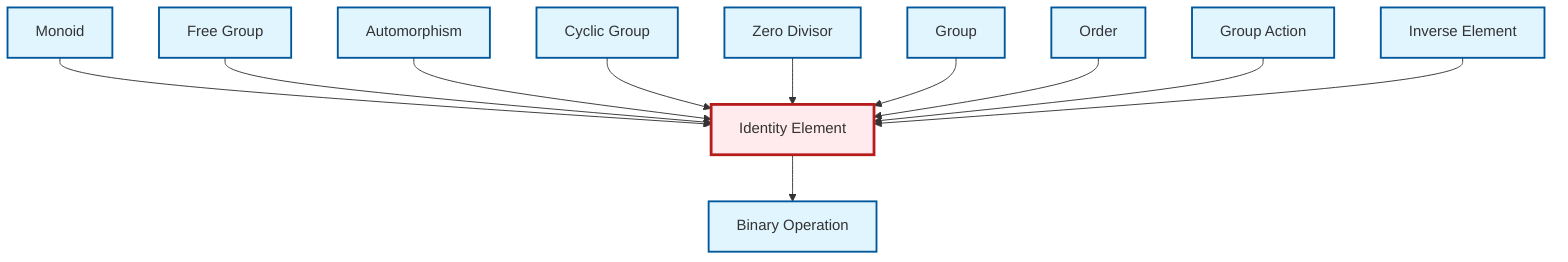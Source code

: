 graph TD
    classDef definition fill:#e1f5fe,stroke:#01579b,stroke-width:2px
    classDef theorem fill:#f3e5f5,stroke:#4a148c,stroke-width:2px
    classDef axiom fill:#fff3e0,stroke:#e65100,stroke-width:2px
    classDef example fill:#e8f5e9,stroke:#1b5e20,stroke-width:2px
    classDef current fill:#ffebee,stroke:#b71c1c,stroke-width:3px
    def-monoid["Monoid"]:::definition
    def-inverse-element["Inverse Element"]:::definition
    def-zero-divisor["Zero Divisor"]:::definition
    def-free-group["Free Group"]:::definition
    def-cyclic-group["Cyclic Group"]:::definition
    def-automorphism["Automorphism"]:::definition
    def-group["Group"]:::definition
    def-order["Order"]:::definition
    def-group-action["Group Action"]:::definition
    def-identity-element["Identity Element"]:::definition
    def-binary-operation["Binary Operation"]:::definition
    def-monoid --> def-identity-element
    def-free-group --> def-identity-element
    def-identity-element --> def-binary-operation
    def-automorphism --> def-identity-element
    def-cyclic-group --> def-identity-element
    def-zero-divisor --> def-identity-element
    def-group --> def-identity-element
    def-order --> def-identity-element
    def-group-action --> def-identity-element
    def-inverse-element --> def-identity-element
    class def-identity-element current